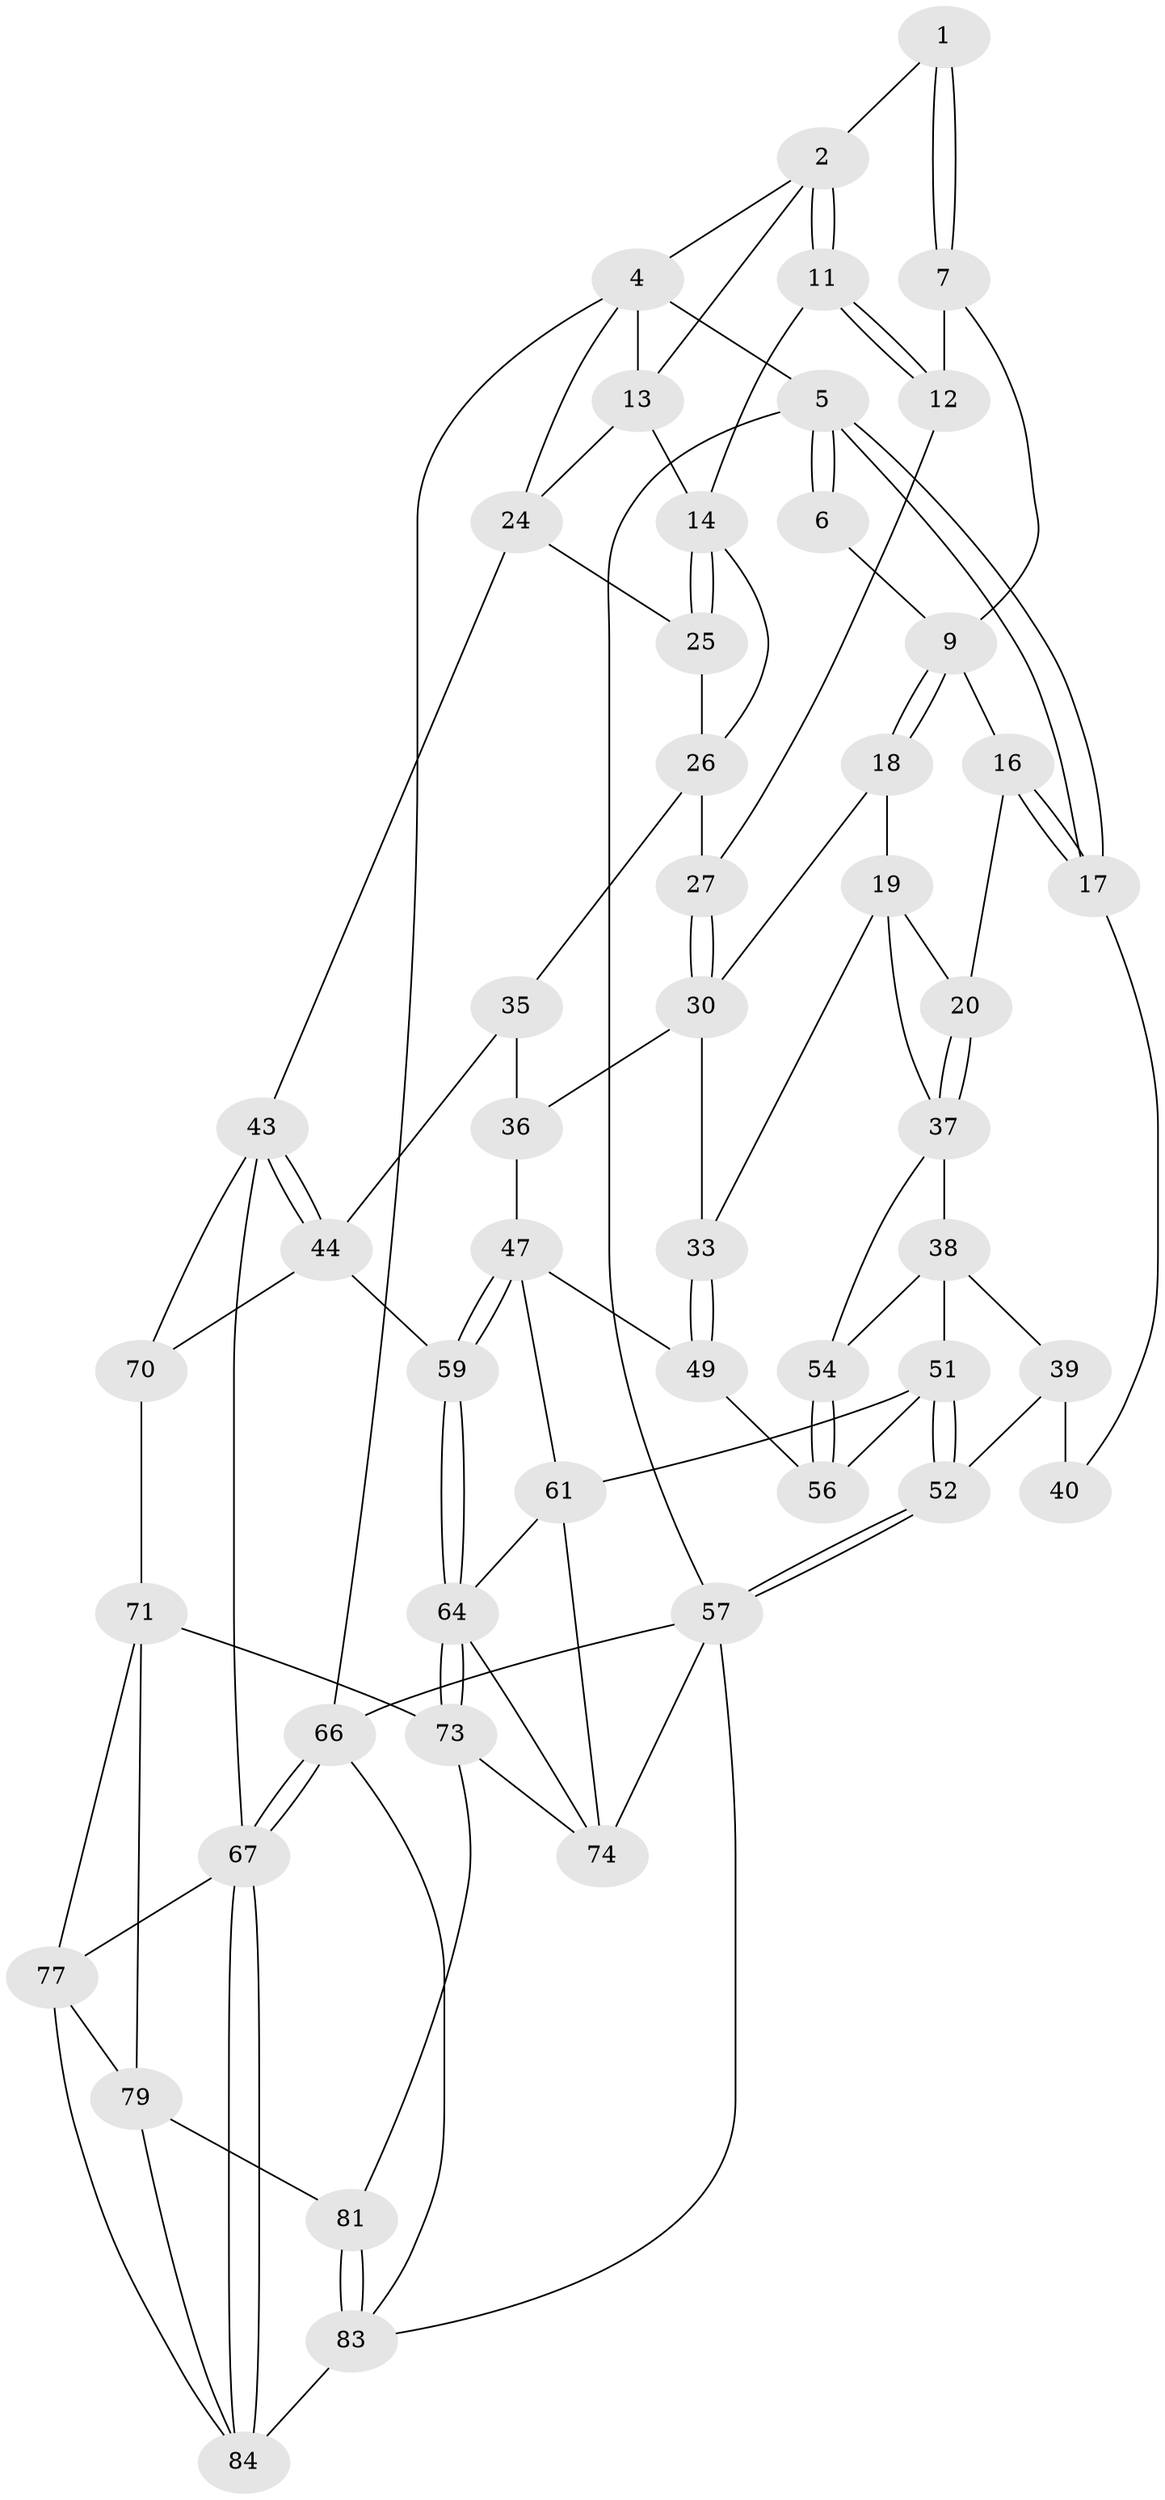 // Generated by graph-tools (version 1.1) at 2025/24/03/03/25 07:24:40]
// undirected, 51 vertices, 111 edges
graph export_dot {
graph [start="1"]
  node [color=gray90,style=filled];
  1 [pos="+0.4221983464299987+0"];
  2 [pos="+0.7037477950109385+0",super="+3"];
  4 [pos="+1+0",super="+23"];
  5 [pos="+0+0"];
  6 [pos="+0.22493843522692927+0"];
  7 [pos="+0.4343105788878727+0.01863835872947018",super="+8"];
  9 [pos="+0.3143908505338457+0.1783647421110128",super="+10"];
  11 [pos="+0.6313472532659268+0.04676106388942267"];
  12 [pos="+0.5812670176634472+0.11954226705565012",super="+28"];
  13 [pos="+0.8793233952555266+0.08306494459255846",super="+22"];
  14 [pos="+0.8093491152722647+0.13742212979484916",super="+15"];
  16 [pos="+0.11196811166859648+0.09622074971602818",super="+21"];
  17 [pos="+0+0",super="+32"];
  18 [pos="+0.30169161479837614+0.21012371123387394"];
  19 [pos="+0.25645007039694184+0.2507333675574676",super="+34"];
  20 [pos="+0.21567370120599105+0.26371303843649996"];
  24 [pos="+0.8949553303511933+0.3168172712544711",super="+42"];
  25 [pos="+0.8810161801004647+0.322153802292629"];
  26 [pos="+0.7393163907805598+0.23730609441160708",super="+29"];
  27 [pos="+0.6066105689593313+0.2668708273447673"];
  30 [pos="+0.5891726949117612+0.31378401250223514",super="+31"];
  33 [pos="+0.4536627233048543+0.47705643080832544"];
  35 [pos="+0.8586797819836364+0.3347189908912698",super="+45"];
  36 [pos="+0.6378139527735348+0.3659305652610577",super="+46"];
  37 [pos="+0.17677580495697337+0.47482091535775495",super="+41"];
  38 [pos="+0.14421897535581166+0.4859384398438407",super="+50"];
  39 [pos="+0.1262010051309688+0.4860529813043417",super="+53"];
  40 [pos="+0+0.3316928412460665"];
  43 [pos="+1+0.45187954118340085",super="+69"];
  44 [pos="+0.8410436549862407+0.5176759822035378",super="+58"];
  47 [pos="+0.6592052587775981+0.5559103533486748",super="+48"];
  49 [pos="+0.4585778844370671+0.49751745464946834"];
  51 [pos="+0.150876010474885+0.8418925625775566",super="+63"];
  52 [pos="+0+1"];
  54 [pos="+0.24702199241673395+0.5454920285860531",super="+55"];
  56 [pos="+0.3611442102140849+0.5742477538165485",super="+60"];
  57 [pos="+0+1",super="+82"];
  59 [pos="+0.6589210491374272+0.6455092833517783"];
  61 [pos="+0.4815564191777379+0.6551945623881605",super="+62"];
  64 [pos="+0.652744588501377+0.6672700239680869",super="+65"];
  66 [pos="+1+1"];
  67 [pos="+1+1",super="+68"];
  70 [pos="+0.8820302343121876+0.6680241051935437"];
  71 [pos="+0.882001248395943+0.6682340033533306",super="+72"];
  73 [pos="+0.6781916466797978+0.7160894143469894",super="+76"];
  74 [pos="+0.538810496013002+0.828620172384197",super="+75"];
  77 [pos="+0.9803615077960457+0.8182323000617675",super="+78"];
  79 [pos="+0.782405869688527+0.8366497540648611",super="+80"];
  81 [pos="+0.6129282031216948+0.9406400096984235"];
  83 [pos="+0.5328611370069233+1",super="+86"];
  84 [pos="+0.9047179696415723+0.9142367137825461",super="+85"];
  1 -- 2;
  1 -- 7;
  1 -- 7;
  2 -- 11;
  2 -- 11;
  2 -- 4;
  2 -- 13;
  4 -- 5;
  4 -- 66;
  4 -- 24;
  4 -- 13;
  5 -- 6;
  5 -- 6;
  5 -- 17;
  5 -- 17;
  5 -- 57;
  6 -- 9;
  7 -- 12 [weight=2];
  7 -- 9;
  9 -- 18;
  9 -- 18;
  9 -- 16;
  11 -- 12;
  11 -- 12;
  11 -- 14;
  12 -- 27;
  13 -- 14;
  13 -- 24;
  14 -- 25;
  14 -- 25;
  14 -- 26;
  16 -- 17 [weight=2];
  16 -- 17;
  16 -- 20;
  17 -- 40;
  18 -- 19;
  18 -- 30;
  19 -- 20;
  19 -- 33;
  19 -- 37;
  20 -- 37;
  20 -- 37;
  24 -- 25;
  24 -- 43;
  25 -- 26;
  26 -- 27;
  26 -- 35;
  27 -- 30;
  27 -- 30;
  30 -- 36;
  30 -- 33;
  33 -- 49;
  33 -- 49;
  35 -- 36 [weight=2];
  35 -- 44;
  36 -- 47;
  37 -- 38;
  37 -- 54;
  38 -- 39;
  38 -- 51;
  38 -- 54;
  39 -- 40 [weight=2];
  39 -- 52;
  43 -- 44;
  43 -- 44;
  43 -- 70;
  43 -- 67;
  44 -- 59;
  44 -- 70;
  47 -- 59;
  47 -- 59;
  47 -- 49;
  47 -- 61;
  49 -- 56;
  51 -- 52;
  51 -- 52;
  51 -- 56;
  51 -- 61;
  52 -- 57;
  52 -- 57;
  54 -- 56 [weight=2];
  54 -- 56;
  57 -- 66;
  57 -- 83;
  57 -- 74;
  59 -- 64;
  59 -- 64;
  61 -- 74;
  61 -- 64;
  64 -- 73;
  64 -- 73;
  64 -- 74;
  66 -- 67;
  66 -- 67;
  66 -- 83;
  67 -- 84;
  67 -- 84;
  67 -- 77;
  70 -- 71;
  71 -- 77;
  71 -- 73;
  71 -- 79;
  73 -- 81;
  73 -- 74;
  77 -- 84;
  77 -- 79;
  79 -- 81;
  79 -- 84;
  81 -- 83;
  81 -- 83;
  83 -- 84;
}
